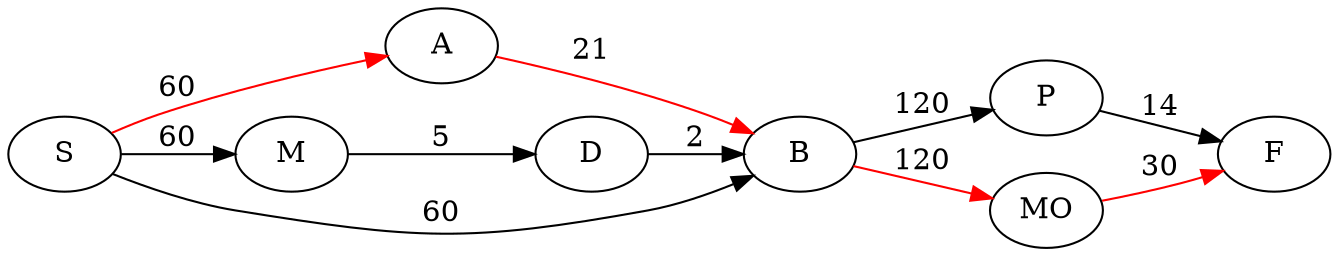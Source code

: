 
    digraph G{
   rankdir=LR
   S -> A [label="60" color="red"];
   S -> M [label="60"];
   S -> B [label="60"];
   A -> B [label="21" color="red"];
   M -> D [label="5"];
   D -> B [label="2"];
   B -> P [label="120"];
   B -> MO [label="120" color="red"];
   MO -> F [label="30" color="red"];
   P -> F [label="14"];
   }
